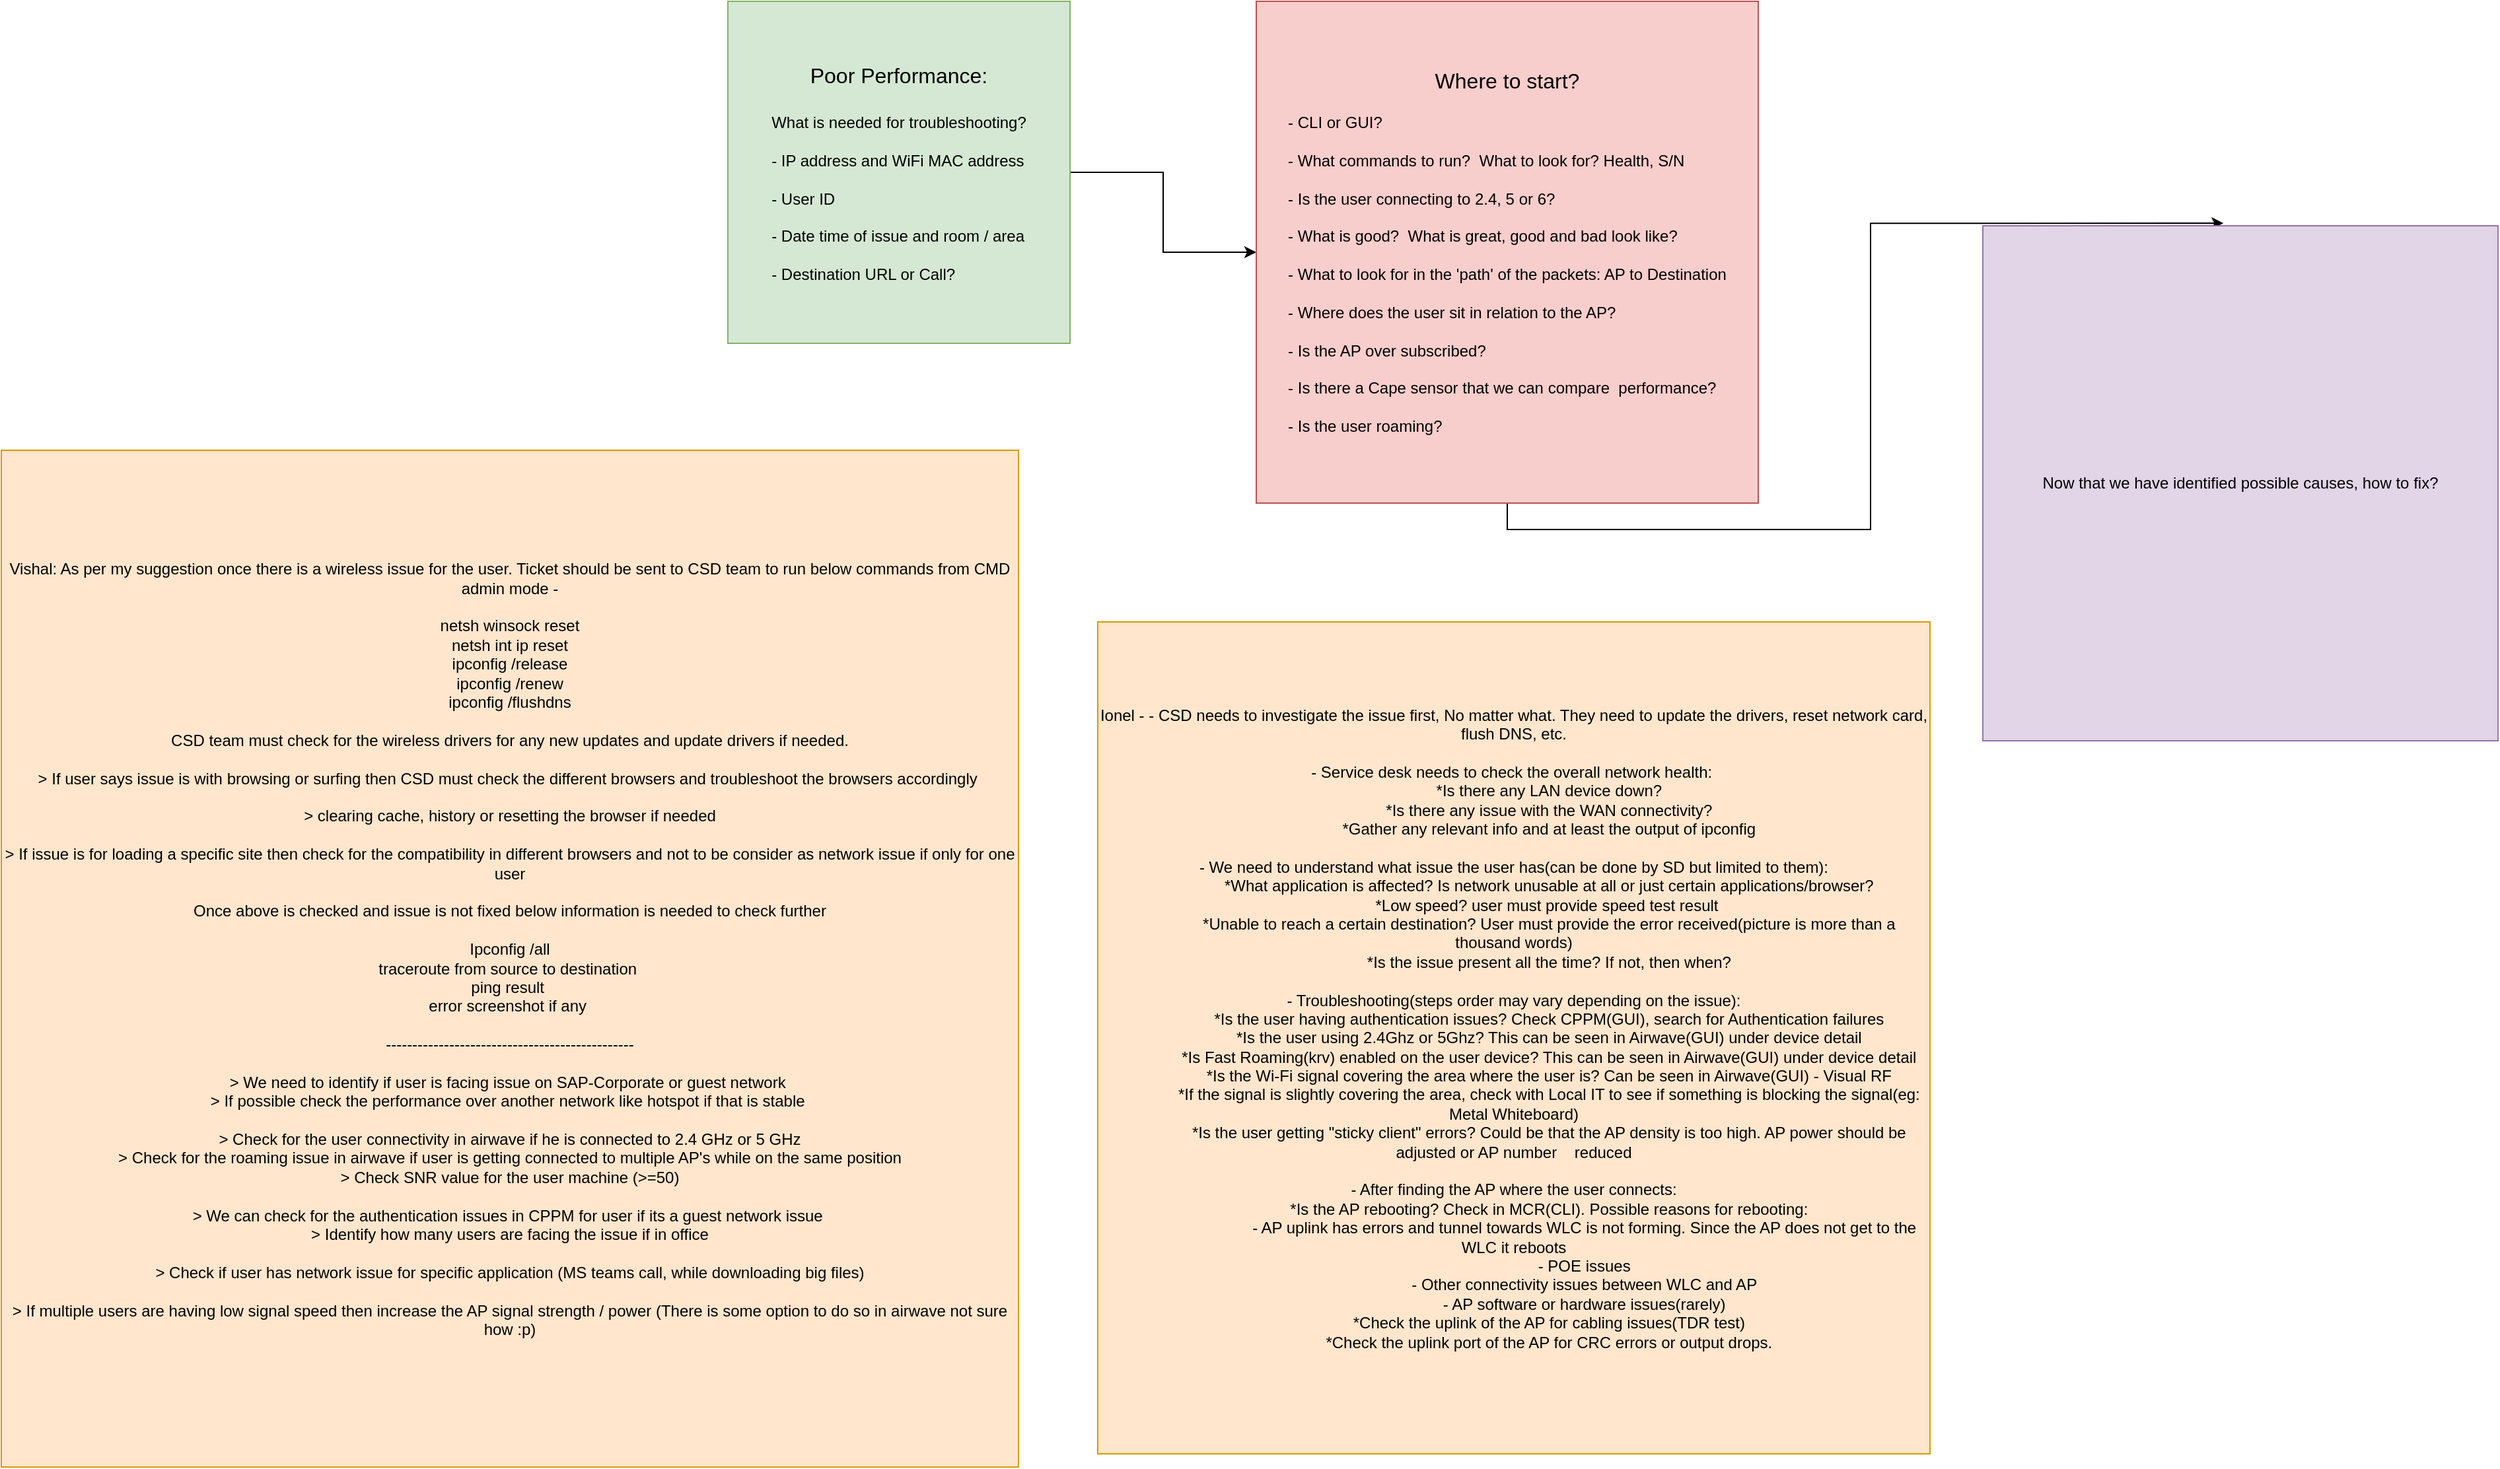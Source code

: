 <mxfile version="21.8.0" type="github">
  <diagram name="Page-1" id="cQSMZOdaGjakXPMoXrA6">
    <mxGraphModel dx="2924" dy="1165" grid="1" gridSize="10" guides="1" tooltips="1" connect="1" arrows="1" fold="1" page="1" pageScale="1" pageWidth="850" pageHeight="1100" math="0" shadow="0">
      <root>
        <mxCell id="0" />
        <mxCell id="1" parent="0" />
        <mxCell id="MekAlx0tApYiTAJFCrwZ-8" style="edgeStyle=orthogonalEdgeStyle;rounded=0;orthogonalLoop=1;jettySize=auto;html=1;exitX=1;exitY=0.5;exitDx=0;exitDy=0;" parent="1" source="MekAlx0tApYiTAJFCrwZ-1" target="MekAlx0tApYiTAJFCrwZ-2" edge="1">
          <mxGeometry relative="1" as="geometry" />
        </mxCell>
        <mxCell id="MekAlx0tApYiTAJFCrwZ-1" value="&lt;font style=&quot;font-size: 16px;&quot;&gt;Poor Performance:&lt;br&gt;&lt;br&gt;&lt;/font&gt;What is needed for troubleshooting?&lt;br&gt;&lt;br&gt;&lt;div style=&quot;text-align: left;&quot;&gt;&lt;span style=&quot;background-color: initial;&quot;&gt;- IP address and WiFi MAC address&lt;/span&gt;&lt;/div&gt;&lt;div style=&quot;text-align: left;&quot;&gt;&lt;span style=&quot;background-color: initial;&quot;&gt;&lt;br&gt;&lt;/span&gt;&lt;/div&gt;&lt;div style=&quot;text-align: left;&quot;&gt;&lt;span style=&quot;background-color: initial;&quot;&gt;- User ID&lt;/span&gt;&lt;/div&gt;&lt;div style=&quot;text-align: left;&quot;&gt;&lt;span style=&quot;background-color: initial;&quot;&gt;&lt;br&gt;&lt;/span&gt;&lt;/div&gt;&lt;div style=&quot;text-align: left;&quot;&gt;&lt;span style=&quot;background-color: initial;&quot;&gt;- Date time of issue and room / area&lt;/span&gt;&lt;/div&gt;&lt;div style=&quot;text-align: left;&quot;&gt;&lt;span style=&quot;background-color: initial;&quot;&gt;&lt;br&gt;&lt;/span&gt;&lt;/div&gt;&lt;div style=&quot;text-align: left;&quot;&gt;&lt;span style=&quot;background-color: initial;&quot;&gt;- Destination URL or Call?&lt;/span&gt;&lt;/div&gt;" style="whiteSpace=wrap;html=1;aspect=fixed;fillColor=#d5e8d4;strokeColor=#82b366;" parent="1" vertex="1">
          <mxGeometry x="30" y="30" width="259" height="259" as="geometry" />
        </mxCell>
        <mxCell id="MekAlx0tApYiTAJFCrwZ-10" style="edgeStyle=orthogonalEdgeStyle;rounded=0;orthogonalLoop=1;jettySize=auto;html=1;exitX=0.5;exitY=1;exitDx=0;exitDy=0;entryX=0.467;entryY=-0.005;entryDx=0;entryDy=0;entryPerimeter=0;" parent="1" source="MekAlx0tApYiTAJFCrwZ-2" target="MekAlx0tApYiTAJFCrwZ-3" edge="1">
          <mxGeometry relative="1" as="geometry">
            <mxPoint x="370" y="480" as="targetPoint" />
          </mxGeometry>
        </mxCell>
        <mxCell id="MekAlx0tApYiTAJFCrwZ-2" value="&lt;font style=&quot;font-size: 16px;&quot;&gt;Where to start? &lt;br&gt;&lt;/font&gt;&lt;br&gt;&lt;div style=&quot;text-align: left;&quot;&gt;&lt;span style=&quot;background-color: initial;&quot;&gt;- CLI or GUI?&lt;/span&gt;&lt;/div&gt;&lt;div style=&quot;text-align: left;&quot;&gt;&lt;span style=&quot;background-color: initial;&quot;&gt;&lt;br&gt;&lt;/span&gt;&lt;/div&gt;&lt;div style=&quot;text-align: left;&quot;&gt;&lt;span style=&quot;background-color: initial;&quot;&gt;- What commands to run?&amp;nbsp; What to look for? Health, S/N&lt;/span&gt;&lt;/div&gt;&lt;div style=&quot;text-align: left;&quot;&gt;&lt;span style=&quot;background-color: initial;&quot;&gt;&lt;br&gt;&lt;/span&gt;&lt;/div&gt;&lt;div style=&quot;text-align: left;&quot;&gt;&lt;span style=&quot;background-color: initial;&quot;&gt;- Is the user connecting to 2.4, 5 or 6?&amp;nbsp;&lt;/span&gt;&lt;/div&gt;&lt;div style=&quot;text-align: left;&quot;&gt;&lt;br&gt;&lt;/div&gt;&lt;div style=&quot;text-align: left;&quot;&gt;&lt;span style=&quot;background-color: initial;&quot;&gt;- What is good?&amp;nbsp; What is great, good and bad look like?&lt;/span&gt;&lt;/div&gt;&lt;div style=&quot;text-align: left;&quot;&gt;&lt;br&gt;&lt;/div&gt;&lt;div style=&quot;text-align: left;&quot;&gt;&lt;span style=&quot;background-color: initial;&quot;&gt;- What to look for in the &#39;path&#39; of the packets: AP to Destination&lt;/span&gt;&lt;/div&gt;&lt;div style=&quot;text-align: left;&quot;&gt;&lt;span style=&quot;background-color: initial;&quot;&gt;&lt;br&gt;&lt;/span&gt;&lt;/div&gt;&lt;div style=&quot;text-align: left;&quot;&gt;&lt;span style=&quot;background-color: initial;&quot;&gt;- Where does the user sit in relation to the AP?&lt;/span&gt;&lt;/div&gt;&lt;div style=&quot;text-align: left;&quot;&gt;&lt;span style=&quot;background-color: initial;&quot;&gt;&lt;br&gt;&lt;/span&gt;&lt;/div&gt;&lt;div style=&quot;text-align: left;&quot;&gt;&lt;span style=&quot;background-color: initial;&quot;&gt;- Is the AP over subscribed?&lt;/span&gt;&lt;/div&gt;&lt;div style=&quot;text-align: left;&quot;&gt;&lt;span style=&quot;background-color: initial;&quot;&gt;&lt;br&gt;&lt;/span&gt;&lt;/div&gt;&lt;div style=&quot;text-align: left;&quot;&gt;&lt;span style=&quot;background-color: initial;&quot;&gt;- Is there a Cape sensor that we can compare&amp;nbsp; performance?&lt;/span&gt;&lt;/div&gt;&lt;div style=&quot;text-align: left;&quot;&gt;&lt;span style=&quot;background-color: initial;&quot;&gt;&lt;br&gt;&lt;/span&gt;&lt;/div&gt;&lt;div style=&quot;text-align: left;&quot;&gt;&lt;span style=&quot;background-color: initial;&quot;&gt;- Is the user roaming?&lt;/span&gt;&lt;/div&gt;" style="whiteSpace=wrap;html=1;aspect=fixed;fillColor=#f8cecc;strokeColor=#b85450;" parent="1" vertex="1">
          <mxGeometry x="430" y="30" width="380" height="380" as="geometry" />
        </mxCell>
        <mxCell id="MekAlx0tApYiTAJFCrwZ-3" value="Now that we have identified possible causes, how to fix?" style="whiteSpace=wrap;html=1;aspect=fixed;fillColor=#e1d5e7;strokeColor=#9673a6;" parent="1" vertex="1">
          <mxGeometry x="980" y="200" width="390" height="390" as="geometry" />
        </mxCell>
        <mxCell id="Bwl99SugZf0QZCcyl1GP-1" value="&lt;div&gt;Vishal: As per my suggestion once there is a wireless issue for the user. Ticket should be sent to CSD team to run below commands from CMD admin mode -&lt;/div&gt;&lt;div&gt;&lt;br&gt;&lt;/div&gt;&lt;div&gt;netsh winsock reset&lt;/div&gt;&lt;div&gt;netsh int ip reset&lt;/div&gt;&lt;div&gt;ipconfig /release&lt;/div&gt;&lt;div&gt;ipconfig /renew&lt;/div&gt;&lt;div&gt;ipconfig /flushdns&lt;/div&gt;&lt;div&gt;&lt;br&gt;&lt;/div&gt;&lt;div&gt;CSD team must check for the wireless drivers for any new updates and update drivers if needed.&lt;/div&gt;&lt;div&gt;&lt;br&gt;&lt;/div&gt;&lt;div&gt;&amp;gt; If user says issue is with browsing or surfing then CSD must check the different browsers and troubleshoot the browsers accordingly&amp;nbsp;&lt;/div&gt;&lt;div&gt;&lt;br&gt;&lt;/div&gt;&lt;div&gt;&amp;gt; clearing cache, history or resetting the browser if needed&lt;/div&gt;&lt;div&gt;&lt;br&gt;&lt;/div&gt;&lt;div&gt;&amp;gt; If issue is for loading a specific site then check for the compatibility in different browsers and not to be consider as network issue if only for one user&lt;/div&gt;&lt;div&gt;&lt;br&gt;&lt;/div&gt;&lt;div&gt;Once above is checked and issue is not fixed below information is needed to check further&lt;/div&gt;&lt;div&gt;&lt;br&gt;&lt;/div&gt;&lt;div&gt;Ipconfig /all&lt;/div&gt;&lt;div&gt;traceroute from source to destination&amp;nbsp;&lt;/div&gt;&lt;div&gt;ping result&amp;nbsp;&lt;/div&gt;&lt;div&gt;error screenshot if any&amp;nbsp;&lt;/div&gt;&lt;div&gt;&lt;br&gt;&lt;/div&gt;&lt;div&gt;-----------------------------------------------&lt;/div&gt;&lt;div&gt;&lt;br&gt;&lt;/div&gt;&lt;div&gt;&amp;gt; We need to identify if user is facing issue on SAP-Corporate or guest network&amp;nbsp;&lt;/div&gt;&lt;div&gt;&amp;gt; If possible check the performance over another network like hotspot if that is stable&amp;nbsp;&lt;/div&gt;&lt;div&gt;&lt;br&gt;&lt;/div&gt;&lt;div&gt;&amp;gt; Check for the user connectivity in airwave if he is connected to 2.4 GHz or 5 GHz&lt;/div&gt;&lt;div&gt;&amp;gt; Check for the roaming issue in airwave if user is getting connected to multiple AP&#39;s while on the same position&lt;/div&gt;&lt;div&gt;&amp;gt; Check SNR value for the user machine (&amp;gt;=50)&lt;/div&gt;&lt;div&gt;&lt;br&gt;&lt;/div&gt;&lt;div&gt;&amp;gt; We can check for the authentication issues in CPPM for user if its a guest network issue&amp;nbsp;&lt;/div&gt;&lt;div&gt;&amp;gt; Identify how many users are facing the issue if in office&lt;/div&gt;&lt;div&gt;&lt;br&gt;&lt;/div&gt;&lt;div&gt;&amp;gt; Check if user has network issue for specific application (MS teams call, while downloading big files)&lt;/div&gt;&lt;div&gt;&lt;br&gt;&lt;/div&gt;&lt;div&gt;&amp;gt; If multiple users are having low signal speed then increase the AP signal strength / power (There is some option to do so in airwave not sure how :p)&lt;/div&gt;&lt;div&gt;&lt;br&gt;&lt;/div&gt;" style="whiteSpace=wrap;html=1;aspect=fixed;fillColor=#ffe6cc;strokeColor=#d79b00;" vertex="1" parent="1">
          <mxGeometry x="-520" y="370" width="770" height="770" as="geometry" />
        </mxCell>
        <mxCell id="Bwl99SugZf0QZCcyl1GP-2" value="Ionel -&amp;nbsp;- CSD needs to investigate the issue first, No matter what. They need to update the drivers, reset network card, flush DNS, etc.&lt;div&gt;&lt;br&gt;&lt;/div&gt;&lt;div&gt;- Service desk needs to check the overall network health:&amp;nbsp;&lt;/div&gt;&lt;div&gt;&amp;nbsp; &amp;nbsp; &amp;nbsp; &amp;nbsp; &amp;nbsp; &amp;nbsp; &amp;nbsp; &amp;nbsp; *Is there any LAN device down?&lt;/div&gt;&lt;div&gt;&amp;nbsp; &amp;nbsp; &amp;nbsp; &amp;nbsp; &amp;nbsp; &amp;nbsp; &amp;nbsp; &amp;nbsp; *Is there any issue with the WAN connectivity?&lt;/div&gt;&lt;div&gt;&amp;nbsp; &amp;nbsp; &amp;nbsp; &amp;nbsp; &amp;nbsp; &amp;nbsp; &amp;nbsp; &amp;nbsp; *Gather any relevant info and at least the output of ipconfig&lt;/div&gt;&lt;div&gt;&lt;br&gt;&lt;/div&gt;&lt;div&gt;- We need to understand what issue the user has(can be done by SD but limited to them):&lt;/div&gt;&lt;div&gt;&amp;nbsp; &amp;nbsp; &amp;nbsp; &amp;nbsp; &amp;nbsp; &amp;nbsp; &amp;nbsp; &amp;nbsp; *What application is affected? Is network unusable at all or just certain applications/browser?&lt;/div&gt;&lt;div&gt;&amp;nbsp; &amp;nbsp; &amp;nbsp; &amp;nbsp; &amp;nbsp; &amp;nbsp; &amp;nbsp; &amp;nbsp;*Low speed? user must provide speed test result&lt;/div&gt;&lt;div&gt;&amp;nbsp; &amp;nbsp; &amp;nbsp; &amp;nbsp; &amp;nbsp; &amp;nbsp; &amp;nbsp; &amp;nbsp; *Unable to reach a certain destination? User must provide the error received(picture is more than a thousand words)&lt;/div&gt;&lt;div&gt;&amp;nbsp; &amp;nbsp; &amp;nbsp; &amp;nbsp; &amp;nbsp; &amp;nbsp; &amp;nbsp; &amp;nbsp; *Is the issue present all the time? If not, then when?&lt;/div&gt;&lt;div&gt;&lt;br&gt;&lt;/div&gt;&lt;div&gt;- Troubleshooting(steps order may vary depending on the issue):&lt;/div&gt;&lt;div&gt;&amp;nbsp; &amp;nbsp; &amp;nbsp; &amp;nbsp; &amp;nbsp; &amp;nbsp; &amp;nbsp; &amp;nbsp; *Is the user having authentication issues? Check CPPM(GUI), search for Authentication failures&lt;/div&gt;&lt;div&gt;&amp;nbsp; &amp;nbsp; &amp;nbsp; &amp;nbsp; &amp;nbsp; &amp;nbsp; &amp;nbsp; &amp;nbsp; *Is the user using 2.4Ghz or 5Ghz? This can be seen in Airwave(GUI) under device detail&lt;/div&gt;&lt;div&gt;&amp;nbsp; &amp;nbsp; &amp;nbsp; &amp;nbsp; &amp;nbsp; &amp;nbsp; &amp;nbsp; &amp;nbsp; *Is Fast Roaming(krv) enabled on the user device? This can be seen in Airwave(GUI) under device detail&lt;/div&gt;&lt;div&gt;&amp;nbsp; &amp;nbsp; &amp;nbsp; &amp;nbsp; &amp;nbsp; &amp;nbsp; &amp;nbsp; &amp;nbsp; *Is the Wi-Fi signal covering the area where the user is? Can be seen in Airwave(GUI) - Visual RF&lt;/div&gt;&lt;div&gt;&amp;nbsp; &amp;nbsp; &amp;nbsp; &amp;nbsp; &amp;nbsp; &amp;nbsp; &amp;nbsp; &amp;nbsp; *If the signal is slightly covering the area, check with Local IT to see if something is blocking the signal(eg: Metal Whiteboard)&lt;/div&gt;&lt;div&gt;&amp;nbsp; &amp;nbsp; &amp;nbsp; &amp;nbsp; &amp;nbsp; &amp;nbsp; &amp;nbsp; &amp;nbsp; *Is the user getting &quot;sticky client&quot; errors? Could be that the AP density is too high. AP power should be adjusted or AP number&amp;nbsp; &amp;nbsp; reduced&lt;/div&gt;&lt;div&gt;&lt;br&gt;&lt;/div&gt;&lt;div&gt;- After finding the AP where the user connects:&lt;/div&gt;&lt;div&gt;&amp;nbsp; &amp;nbsp; &amp;nbsp; &amp;nbsp; &amp;nbsp; &amp;nbsp; &amp;nbsp; &amp;nbsp; *Is the AP rebooting? Check in MCR(CLI). Possible reasons for rebooting:&lt;/div&gt;&lt;div&gt;&amp;nbsp; &amp;nbsp; &amp;nbsp; &amp;nbsp; &amp;nbsp; &amp;nbsp; &amp;nbsp; &amp;nbsp; &amp;nbsp; &amp;nbsp; &amp;nbsp; &amp;nbsp; &amp;nbsp; &amp;nbsp; &amp;nbsp; &amp;nbsp; - AP uplink has errors and tunnel towards WLC is not forming. Since the AP does not get to the WLC it reboots&lt;/div&gt;&lt;div&gt;&amp;nbsp; &amp;nbsp; &amp;nbsp; &amp;nbsp; &amp;nbsp; &amp;nbsp; &amp;nbsp; &amp;nbsp; &amp;nbsp; &amp;nbsp; &amp;nbsp; &amp;nbsp; &amp;nbsp; &amp;nbsp; &amp;nbsp; &amp;nbsp; - POE issues&lt;/div&gt;&lt;div&gt;&amp;nbsp; &amp;nbsp; &amp;nbsp; &amp;nbsp; &amp;nbsp; &amp;nbsp; &amp;nbsp; &amp;nbsp; &amp;nbsp; &amp;nbsp; &amp;nbsp; &amp;nbsp; &amp;nbsp; &amp;nbsp; &amp;nbsp; &amp;nbsp; - Other connectivity issues between WLC and AP&lt;/div&gt;&lt;div&gt;&amp;nbsp; &amp;nbsp; &amp;nbsp; &amp;nbsp; &amp;nbsp; &amp;nbsp; &amp;nbsp; &amp;nbsp; &amp;nbsp; &amp;nbsp; &amp;nbsp; &amp;nbsp; &amp;nbsp; &amp;nbsp; &amp;nbsp; &amp;nbsp; - AP software or hardware issues(rarely)&lt;/div&gt;&lt;div&gt;&amp;nbsp; &amp;nbsp; &amp;nbsp; &amp;nbsp; &amp;nbsp; &amp;nbsp; &amp;nbsp; &amp;nbsp; *Check the uplink of the AP for cabling issues(TDR test)&lt;/div&gt;&lt;div&gt;&amp;nbsp; &amp;nbsp; &amp;nbsp; &amp;nbsp; &amp;nbsp; &amp;nbsp; &amp;nbsp; &amp;nbsp; *Check the uplink port of the AP for CRC errors or output drops.&lt;/div&gt;&lt;div&gt;&lt;br&gt;&lt;/div&gt;" style="whiteSpace=wrap;html=1;aspect=fixed;fillColor=#ffe6cc;strokeColor=#d79b00;" vertex="1" parent="1">
          <mxGeometry x="310" y="500" width="630" height="630" as="geometry" />
        </mxCell>
      </root>
    </mxGraphModel>
  </diagram>
</mxfile>
